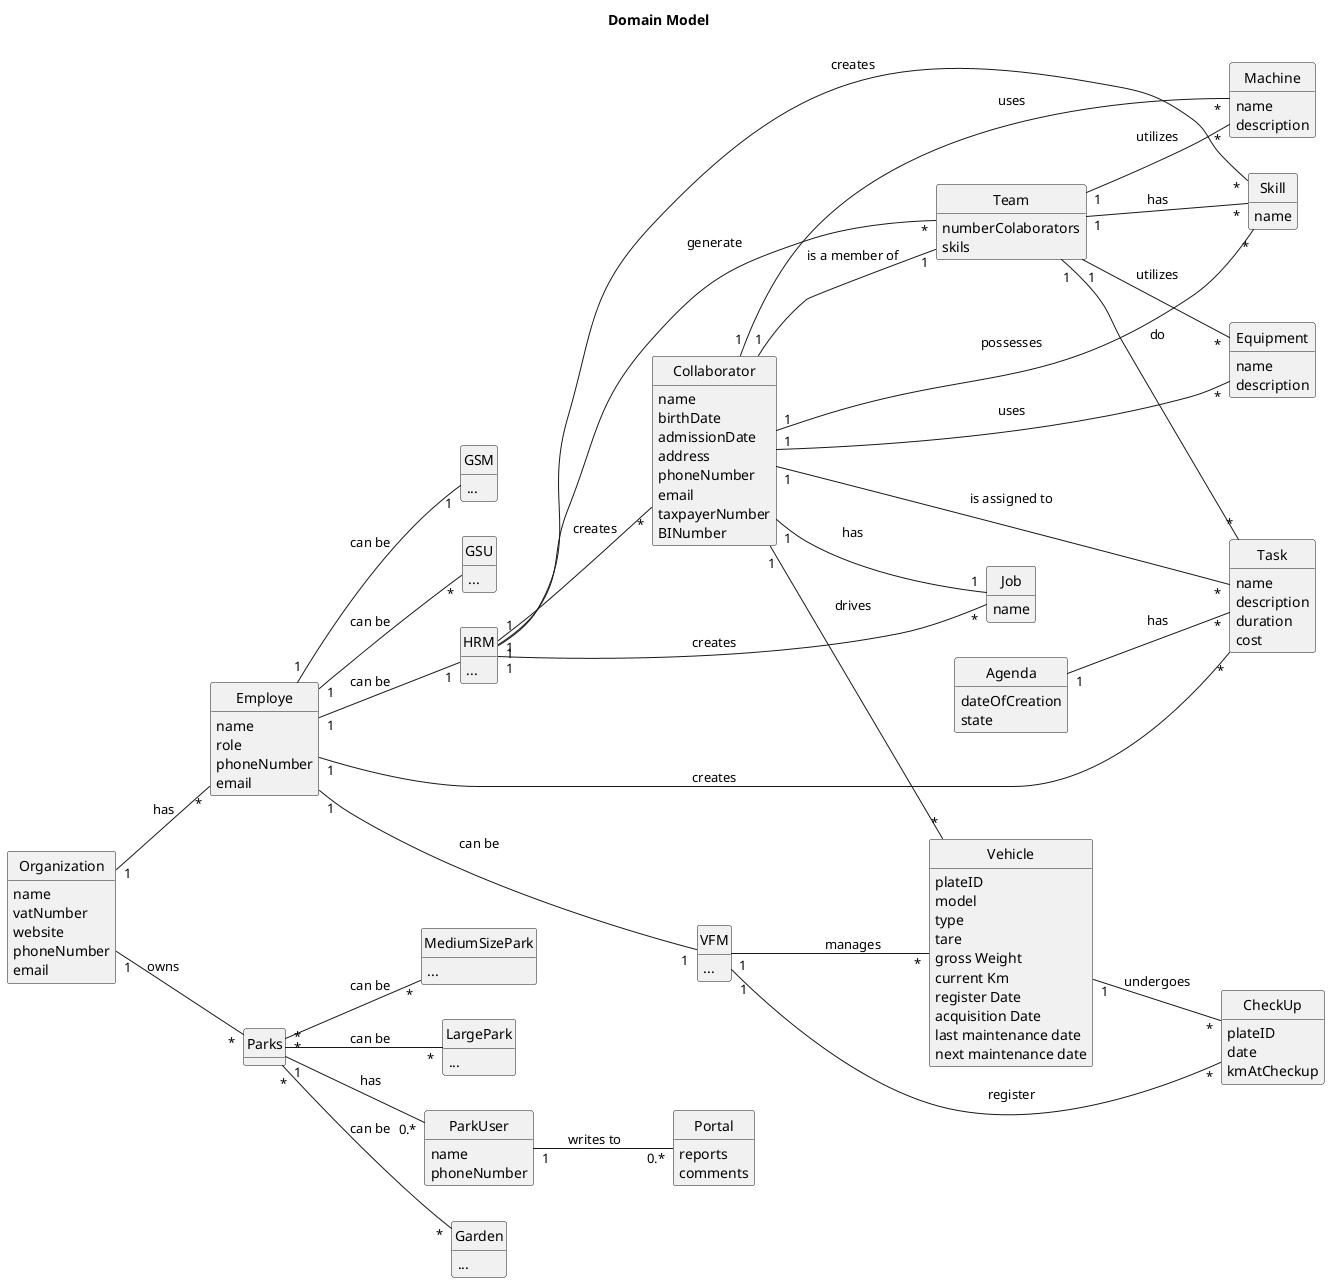 @startuml
skinparam monochrome true
skinparam packageStyle rectangle
skinparam shadowing false
skinparam classAttributeIconSize 0
hide circle
hide methods

title Domain Model

left to right direction

class Organization {
    name
    vatNumber
    website
    phoneNumber
    email
}

class Employe {
    name
    role
    phoneNumber
    email
}

class HRM {
    ...
}

class VFM {
    ...
}

class GSM {
    ...
}

class GSU {
    ...
}

class Collaborator {
    name
    birthDate
    admissionDate
    address
    phoneNumber
    email
    taxpayerNumber
    BINumber
}

class Garden {
    ...
}

class MediumSizePark {
    ...
}

class LargePark {
    ...
}

class Parks {
}

class Task {
    name
    description
    duration
    cost
}

class Agenda {
    dateOfCreation
    state
}

class Vehicle {
    plateID
    model
    type
    tare
        gross Weight
        current Km
         register Date
         acquisition Date
         maintenance/Checkup Frequency (in Kms)
         last maintenance date
         next maintenance date
}

class Machine {
    name
    description
}

class Equipment {
    name
    description
}

class Portal {
    reports
    comments
}

class CheckUp {
    plateID
    date
    kmAtCheckup
}

class Job {
    name
}

class Team {
    numberColaborators
    skils
}

class Skill {
    name
}

class ParkUser {
    name
    phoneNumber
}


Organization "1" -- "*" Employe : has
Organization "1" -- "*" Parks : owns

Employe "1" -- "*" Task : creates
Employe "1" -- "*" GSU : can be
Employe "1" -- "1" GSM : can be
Employe "1" -- "1" HRM : can be
Employe "1" -- "1" VFM : can be

HRM "1" -- "*" Collaborator : creates
HRM "1" -- "*" Team : generate
HRM "1" -- "*" Job : creates
HRM "1" -- "*" Skill : creates

Collaborator "1" -- "1" Job : has
Collaborator "1" -- "1" Team : is a member of
Collaborator "1" -- "*" Skill : possesses
Collaborator "1" -- "*" Task : is assigned to
Collaborator "1" -- "*" Vehicle : drives
Collaborator "1" -- "*" Machine : uses
Collaborator "1" -- "*" Equipment : uses

Team "1" -- "*" Skill : has
Team "1" -- "*" Task : do
Team "1" -- "*" Machine : utilizes
Team "1" -- "*" Equipment : utilizes


Agenda "1" -- "*" Task : has

ParkUser "1" -- "0.*" Portal : writes to

Parks "*" -- "*" Garden : can be
Parks "*" -- "*" MediumSizePark : can be
Parks "*" -- "*" LargePark : can be
Parks "1" -- "0.*" ParkUser : has

VFM "1" -- "*" CheckUp: register
VFM "1" -- "*" Vehicle: manages

Vehicle "1" -- "*" CheckUp : undergoes

@enduml
